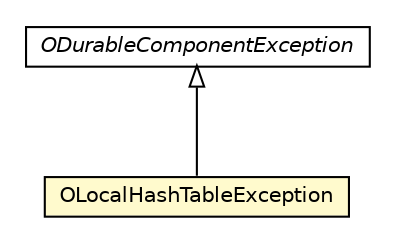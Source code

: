 #!/usr/local/bin/dot
#
# Class diagram 
# Generated by UMLGraph version R5_6-24-gf6e263 (http://www.umlgraph.org/)
#

digraph G {
	edge [fontname="Helvetica",fontsize=10,labelfontname="Helvetica",labelfontsize=10];
	node [fontname="Helvetica",fontsize=10,shape=plaintext];
	nodesep=0.25;
	ranksep=0.5;
	// com.orientechnologies.orient.core.exception.ODurableComponentException
	c2317926 [label=<<table title="com.orientechnologies.orient.core.exception.ODurableComponentException" border="0" cellborder="1" cellspacing="0" cellpadding="2" port="p" href="./ODurableComponentException.html">
		<tr><td><table border="0" cellspacing="0" cellpadding="1">
<tr><td align="center" balign="center"><font face="Helvetica-Oblique"> ODurableComponentException </font></td></tr>
		</table></td></tr>
		</table>>, URL="./ODurableComponentException.html", fontname="Helvetica", fontcolor="black", fontsize=10.0];
	// com.orientechnologies.orient.core.exception.OLocalHashTableException
	c2317938 [label=<<table title="com.orientechnologies.orient.core.exception.OLocalHashTableException" border="0" cellborder="1" cellspacing="0" cellpadding="2" port="p" bgcolor="lemonChiffon" href="./OLocalHashTableException.html">
		<tr><td><table border="0" cellspacing="0" cellpadding="1">
<tr><td align="center" balign="center"> OLocalHashTableException </td></tr>
		</table></td></tr>
		</table>>, URL="./OLocalHashTableException.html", fontname="Helvetica", fontcolor="black", fontsize=10.0];
	//com.orientechnologies.orient.core.exception.OLocalHashTableException extends com.orientechnologies.orient.core.exception.ODurableComponentException
	c2317926:p -> c2317938:p [dir=back,arrowtail=empty];
}


